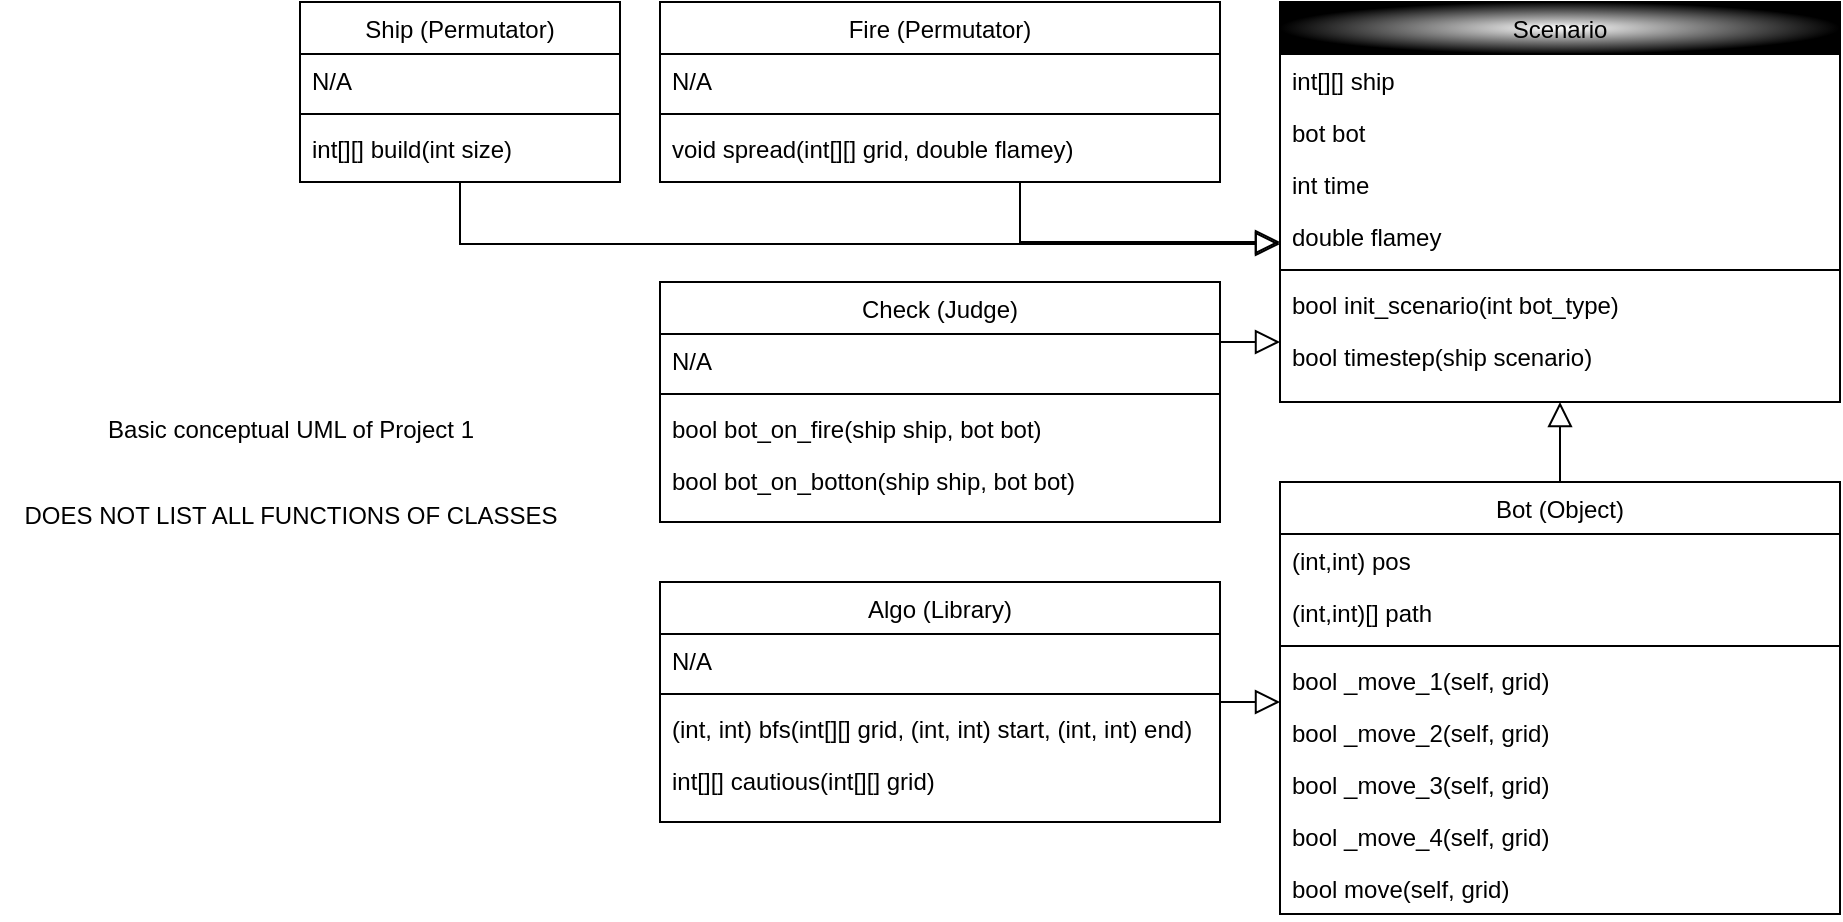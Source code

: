 <mxfile>
    <diagram id="R2lEEEUBdFMjLlhIrx00" name="Page-1">
        <mxGraphModel dx="883" dy="522" grid="1" gridSize="10" guides="1" tooltips="1" connect="1" arrows="1" fold="1" page="1" pageScale="1" pageWidth="1100" pageHeight="850" math="0" shadow="0" extFonts="Permanent Marker^https://fonts.googleapis.com/css?family=Permanent+Marker">
            <root>
                <mxCell id="0"/>
                <mxCell id="1" parent="0"/>
                <mxCell id="2" value="Ship (Permutator)" style="swimlane;fontStyle=0;align=center;verticalAlign=top;childLayout=stackLayout;horizontal=1;startSize=26;horizontalStack=0;resizeParent=1;resizeLast=0;collapsible=1;marginBottom=0;rounded=0;shadow=0;strokeWidth=1;" parent="1" vertex="1">
                    <mxGeometry x="300" y="30" width="160" height="90" as="geometry">
                        <mxRectangle x="470" y="226" width="160" height="26" as="alternateBounds"/>
                    </mxGeometry>
                </mxCell>
                <mxCell id="3" value="N/A" style="text;align=left;verticalAlign=top;spacingLeft=4;spacingRight=4;overflow=hidden;rotatable=0;points=[[0,0.5],[1,0.5]];portConstraint=eastwest;" parent="2" vertex="1">
                    <mxGeometry y="26" width="160" height="26" as="geometry"/>
                </mxCell>
                <mxCell id="6" value="" style="line;html=1;strokeWidth=1;align=left;verticalAlign=middle;spacingTop=-1;spacingLeft=3;spacingRight=3;rotatable=0;labelPosition=right;points=[];portConstraint=eastwest;" parent="2" vertex="1">
                    <mxGeometry y="52" width="160" height="8" as="geometry"/>
                </mxCell>
                <mxCell id="7" value="int[][] build(int size)" style="text;align=left;verticalAlign=top;spacingLeft=4;spacingRight=4;overflow=hidden;rotatable=0;points=[[0,0.5],[1,0.5]];portConstraint=eastwest;" parent="2" vertex="1">
                    <mxGeometry y="60" width="160" height="26" as="geometry"/>
                </mxCell>
                <mxCell id="91" value="" style="edgeStyle=elbowEdgeStyle;shape=connector;rounded=0;elbow=vertical;html=1;shadow=0;labelBackgroundColor=default;strokeColor=default;strokeWidth=1;fontFamily=Helvetica;fontSize=11;fontColor=default;startFill=0;endArrow=baseDash;endFill=0;endSize=10;startArrow=block;startSize=10;" parent="1" source="19" target="82" edge="1">
                    <mxGeometry relative="1" as="geometry">
                        <Array as="points">
                            <mxPoint x="660" y="150"/>
                        </Array>
                    </mxGeometry>
                </mxCell>
                <mxCell id="104" value="" style="edgeStyle=elbowEdgeStyle;shape=connector;rounded=0;elbow=vertical;html=1;shadow=0;labelBackgroundColor=default;strokeColor=default;strokeWidth=1;fontFamily=Helvetica;fontSize=11;fontColor=default;startArrow=block;startFill=0;endArrow=baseDash;endFill=0;startSize=10;endSize=10;" parent="1" source="19" target="95" edge="1">
                    <mxGeometry relative="1" as="geometry"/>
                </mxCell>
                <mxCell id="131" value="" style="edgeStyle=elbowEdgeStyle;shape=connector;rounded=0;elbow=vertical;html=1;shadow=0;labelBackgroundColor=default;strokeColor=default;strokeWidth=1;fontFamily=Helvetica;fontSize=11;fontColor=default;startArrow=block;startFill=0;endArrow=baseDash;endFill=0;startSize=10;endSize=10;" parent="1" source="19" target="122" edge="1">
                    <mxGeometry relative="1" as="geometry"/>
                </mxCell>
                <mxCell id="19" value="Scenario" style="swimlane;fontStyle=0;align=center;verticalAlign=top;childLayout=stackLayout;horizontal=1;startSize=26;horizontalStack=0;resizeParent=1;resizeLast=0;collapsible=1;marginBottom=0;rounded=0;shadow=0;strokeWidth=1;gradientColor=default;swimlaneFillColor=none;fillColor=default;gradientDirection=radial;" parent="1" vertex="1">
                    <mxGeometry x="790" y="30" width="280" height="200" as="geometry">
                        <mxRectangle x="550" y="140" width="160" height="26" as="alternateBounds"/>
                    </mxGeometry>
                </mxCell>
                <mxCell id="20" value="int[][] ship" style="text;align=left;verticalAlign=top;spacingLeft=4;spacingRight=4;overflow=hidden;rotatable=0;points=[[0,0.5],[1,0.5]];portConstraint=eastwest;" parent="19" vertex="1">
                    <mxGeometry y="26" width="280" height="26" as="geometry"/>
                </mxCell>
                <mxCell id="21" value="bot bot" style="text;align=left;verticalAlign=top;spacingLeft=4;spacingRight=4;overflow=hidden;rotatable=0;points=[[0,0.5],[1,0.5]];portConstraint=eastwest;rounded=0;shadow=0;html=0;" parent="19" vertex="1">
                    <mxGeometry y="52" width="280" height="26" as="geometry"/>
                </mxCell>
                <mxCell id="153" value="int time" style="text;align=left;verticalAlign=top;spacingLeft=4;spacingRight=4;overflow=hidden;rotatable=0;points=[[0,0.5],[1,0.5]];portConstraint=eastwest;rounded=0;shadow=0;html=0;" parent="19" vertex="1">
                    <mxGeometry y="78" width="280" height="26" as="geometry"/>
                </mxCell>
                <mxCell id="81" value="double flamey" style="text;align=left;verticalAlign=top;spacingLeft=4;spacingRight=4;overflow=hidden;rotatable=0;points=[[0,0.5],[1,0.5]];portConstraint=eastwest;rounded=0;shadow=0;html=0;" parent="19" vertex="1">
                    <mxGeometry y="104" width="280" height="26" as="geometry"/>
                </mxCell>
                <mxCell id="25" value="" style="line;html=1;strokeWidth=1;align=left;verticalAlign=middle;spacingTop=-1;spacingLeft=3;spacingRight=3;rotatable=0;labelPosition=right;points=[];portConstraint=eastwest;" parent="19" vertex="1">
                    <mxGeometry y="130" width="280" height="8" as="geometry"/>
                </mxCell>
                <mxCell id="78" value="bool init_scenario(int bot_type)" style="text;align=left;verticalAlign=top;spacingLeft=4;spacingRight=4;overflow=hidden;rotatable=0;points=[[0,0.5],[1,0.5]];portConstraint=eastwest;" parent="19" vertex="1">
                    <mxGeometry y="138" width="280" height="26" as="geometry"/>
                </mxCell>
                <mxCell id="26" value="bool timestep(ship scenario)" style="text;align=left;verticalAlign=top;spacingLeft=4;spacingRight=4;overflow=hidden;rotatable=0;points=[[0,0.5],[1,0.5]];portConstraint=eastwest;" parent="19" vertex="1">
                    <mxGeometry y="164" width="280" height="26" as="geometry"/>
                </mxCell>
                <mxCell id="28" value="" style="endArrow=block;shadow=0;strokeWidth=1;rounded=0;endFill=0;edgeStyle=elbowEdgeStyle;elbow=vertical;startFill=1;endSize=10;" parent="1" source="2" target="19" edge="1">
                    <mxGeometry x="0.5" y="41" relative="1" as="geometry">
                        <mxPoint x="280" y="92" as="sourcePoint"/>
                        <mxPoint x="440" y="92" as="targetPoint"/>
                        <mxPoint x="-40" y="32" as="offset"/>
                        <Array as="points">
                            <mxPoint x="470" y="151"/>
                        </Array>
                    </mxGeometry>
                </mxCell>
                <mxCell id="82" value="Fire (Permutator)" style="swimlane;fontStyle=0;align=center;verticalAlign=top;childLayout=stackLayout;horizontal=1;startSize=26;horizontalStack=0;resizeParent=1;resizeLast=0;collapsible=1;marginBottom=0;rounded=0;shadow=0;strokeWidth=1;" parent="1" vertex="1">
                    <mxGeometry x="480" y="30" width="280" height="90" as="geometry">
                        <mxRectangle x="550" y="140" width="160" height="26" as="alternateBounds"/>
                    </mxGeometry>
                </mxCell>
                <mxCell id="83" value="N/A" style="text;align=left;verticalAlign=top;spacingLeft=4;spacingRight=4;overflow=hidden;rotatable=0;points=[[0,0.5],[1,0.5]];portConstraint=eastwest;" parent="82" vertex="1">
                    <mxGeometry y="26" width="280" height="26" as="geometry"/>
                </mxCell>
                <mxCell id="88" value="" style="line;html=1;strokeWidth=1;align=left;verticalAlign=middle;spacingTop=-1;spacingLeft=3;spacingRight=3;rotatable=0;labelPosition=right;points=[];portConstraint=eastwest;" parent="82" vertex="1">
                    <mxGeometry y="52" width="280" height="8" as="geometry"/>
                </mxCell>
                <mxCell id="89" value="void spread(int[][] grid, double flamey)" style="text;align=left;verticalAlign=top;spacingLeft=4;spacingRight=4;overflow=hidden;rotatable=0;points=[[0,0.5],[1,0.5]];portConstraint=eastwest;" parent="82" vertex="1">
                    <mxGeometry y="60" width="280" height="26" as="geometry"/>
                </mxCell>
                <mxCell id="148" value="" style="edgeStyle=elbowEdgeStyle;shape=connector;rounded=0;elbow=vertical;html=1;shadow=0;labelBackgroundColor=default;strokeColor=default;strokeWidth=1;fontFamily=Helvetica;fontSize=11;fontColor=default;startArrow=block;startFill=0;endArrow=baseDash;endFill=0;startSize=10;endSize=10;" parent="1" source="95" target="140" edge="1">
                    <mxGeometry relative="1" as="geometry"/>
                </mxCell>
                <mxCell id="95" value="Bot (Object)" style="swimlane;fontStyle=0;align=center;verticalAlign=top;childLayout=stackLayout;horizontal=1;startSize=26;horizontalStack=0;resizeParent=1;resizeLast=0;collapsible=1;marginBottom=0;rounded=0;shadow=0;strokeWidth=1;" parent="1" vertex="1">
                    <mxGeometry x="790" y="270" width="280" height="216" as="geometry">
                        <mxRectangle x="550" y="140" width="160" height="26" as="alternateBounds"/>
                    </mxGeometry>
                </mxCell>
                <mxCell id="159" value="(int,int) pos" style="text;align=left;verticalAlign=top;spacingLeft=4;spacingRight=4;overflow=hidden;rotatable=0;points=[[0,0.5],[1,0.5]];portConstraint=eastwest;" parent="95" vertex="1">
                    <mxGeometry y="26" width="280" height="26" as="geometry"/>
                </mxCell>
                <mxCell id="105" value="(int,int)[] path" style="text;align=left;verticalAlign=top;spacingLeft=4;spacingRight=4;overflow=hidden;rotatable=0;points=[[0,0.5],[1,0.5]];portConstraint=eastwest;" parent="95" vertex="1">
                    <mxGeometry y="52" width="280" height="26" as="geometry"/>
                </mxCell>
                <mxCell id="101" value="" style="line;html=1;strokeWidth=1;align=left;verticalAlign=middle;spacingTop=-1;spacingLeft=3;spacingRight=3;rotatable=0;labelPosition=right;points=[];portConstraint=eastwest;" parent="95" vertex="1">
                    <mxGeometry y="78" width="280" height="8" as="geometry"/>
                </mxCell>
                <mxCell id="106" value="bool _move_1(self, grid)" style="text;align=left;verticalAlign=top;spacingLeft=4;spacingRight=4;overflow=hidden;rotatable=0;points=[[0,0.5],[1,0.5]];portConstraint=eastwest;" parent="95" vertex="1">
                    <mxGeometry y="86" width="280" height="26" as="geometry"/>
                </mxCell>
                <mxCell id="107" value="bool _move_2(self, grid)" style="text;align=left;verticalAlign=top;spacingLeft=4;spacingRight=4;overflow=hidden;rotatable=0;points=[[0,0.5],[1,0.5]];portConstraint=eastwest;" parent="95" vertex="1">
                    <mxGeometry y="112" width="280" height="26" as="geometry"/>
                </mxCell>
                <mxCell id="110" value="bool _move_3(self, grid)" style="text;align=left;verticalAlign=top;spacingLeft=4;spacingRight=4;overflow=hidden;rotatable=0;points=[[0,0.5],[1,0.5]];portConstraint=eastwest;" parent="95" vertex="1">
                    <mxGeometry y="138" width="280" height="26" as="geometry"/>
                </mxCell>
                <mxCell id="103" value="bool _move_4(self, grid)" style="text;align=left;verticalAlign=top;spacingLeft=4;spacingRight=4;overflow=hidden;rotatable=0;points=[[0,0.5],[1,0.5]];portConstraint=eastwest;" parent="95" vertex="1">
                    <mxGeometry y="164" width="280" height="26" as="geometry"/>
                </mxCell>
                <mxCell id="96" value="bool move(self, grid)" style="text;align=left;verticalAlign=top;spacingLeft=4;spacingRight=4;overflow=hidden;rotatable=0;points=[[0,0.5],[1,0.5]];portConstraint=eastwest;" parent="95" vertex="1">
                    <mxGeometry y="190" width="280" height="26" as="geometry"/>
                </mxCell>
                <mxCell id="122" value="Check (Judge)" style="swimlane;fontStyle=0;align=center;verticalAlign=top;childLayout=stackLayout;horizontal=1;startSize=26;horizontalStack=0;resizeParent=1;resizeLast=0;collapsible=1;marginBottom=0;rounded=0;shadow=0;strokeWidth=1;" parent="1" vertex="1">
                    <mxGeometry x="480" y="170" width="280" height="120" as="geometry">
                        <mxRectangle x="550" y="140" width="160" height="26" as="alternateBounds"/>
                    </mxGeometry>
                </mxCell>
                <mxCell id="127" value="N/A" style="text;align=left;verticalAlign=top;spacingLeft=4;spacingRight=4;overflow=hidden;rotatable=0;points=[[0,0.5],[1,0.5]];portConstraint=eastwest;rounded=0;shadow=0;html=0;" parent="122" vertex="1">
                    <mxGeometry y="26" width="280" height="26" as="geometry"/>
                </mxCell>
                <mxCell id="128" value="" style="line;html=1;strokeWidth=1;align=left;verticalAlign=middle;spacingTop=-1;spacingLeft=3;spacingRight=3;rotatable=0;labelPosition=right;points=[];portConstraint=eastwest;" parent="122" vertex="1">
                    <mxGeometry y="52" width="280" height="8" as="geometry"/>
                </mxCell>
                <mxCell id="129" value="bool bot_on_fire(ship ship, bot bot)" style="text;align=left;verticalAlign=top;spacingLeft=4;spacingRight=4;overflow=hidden;rotatable=0;points=[[0,0.5],[1,0.5]];portConstraint=eastwest;" parent="122" vertex="1">
                    <mxGeometry y="60" width="280" height="26" as="geometry"/>
                </mxCell>
                <mxCell id="130" value="bool bot_on_botton(ship ship, bot bot)" style="text;align=left;verticalAlign=top;spacingLeft=4;spacingRight=4;overflow=hidden;rotatable=0;points=[[0,0.5],[1,0.5]];portConstraint=eastwest;" parent="122" vertex="1">
                    <mxGeometry y="86" width="280" height="26" as="geometry"/>
                </mxCell>
                <mxCell id="140" value="Algo (Library)" style="swimlane;fontStyle=0;align=center;verticalAlign=top;childLayout=stackLayout;horizontal=1;startSize=26;horizontalStack=0;resizeParent=1;resizeLast=0;collapsible=1;marginBottom=0;rounded=0;shadow=0;strokeWidth=1;" parent="1" vertex="1">
                    <mxGeometry x="480" y="320" width="280" height="120" as="geometry">
                        <mxRectangle x="550" y="140" width="160" height="26" as="alternateBounds"/>
                    </mxGeometry>
                </mxCell>
                <mxCell id="141" value="N/A" style="text;align=left;verticalAlign=top;spacingLeft=4;spacingRight=4;overflow=hidden;rotatable=0;points=[[0,0.5],[1,0.5]];portConstraint=eastwest;" parent="140" vertex="1">
                    <mxGeometry y="26" width="280" height="26" as="geometry"/>
                </mxCell>
                <mxCell id="142" value="" style="line;html=1;strokeWidth=1;align=left;verticalAlign=middle;spacingTop=-1;spacingLeft=3;spacingRight=3;rotatable=0;labelPosition=right;points=[];portConstraint=eastwest;" parent="140" vertex="1">
                    <mxGeometry y="52" width="280" height="8" as="geometry"/>
                </mxCell>
                <mxCell id="149" value="(int, int) bfs(int[][] grid, (int, int) start, (int, int) end)" style="text;align=left;verticalAlign=top;spacingLeft=4;spacingRight=4;overflow=hidden;rotatable=0;points=[[0,0.5],[1,0.5]];portConstraint=eastwest;" parent="140" vertex="1">
                    <mxGeometry y="60" width="280" height="26" as="geometry"/>
                </mxCell>
                <mxCell id="150" value="int[][] cautious(int[][] grid)" style="text;align=left;verticalAlign=top;spacingLeft=4;spacingRight=4;overflow=hidden;rotatable=0;points=[[0,0.5],[1,0.5]];portConstraint=eastwest;" parent="140" vertex="1">
                    <mxGeometry y="86" width="280" height="26" as="geometry"/>
                </mxCell>
                <mxCell id="160" value="Basic conceptual UML of Project 1&lt;br&gt;&lt;br&gt;&lt;br&gt;DOES NOT LIST ALL FUNCTIONS OF CLASSES" style="text;html=1;align=center;verticalAlign=middle;resizable=0;points=[];autosize=1;strokeColor=none;fillColor=none;" parent="1" vertex="1">
                    <mxGeometry x="150" y="230" width="290" height="70" as="geometry"/>
                </mxCell>
            </root>
        </mxGraphModel>
    </diagram>
</mxfile>